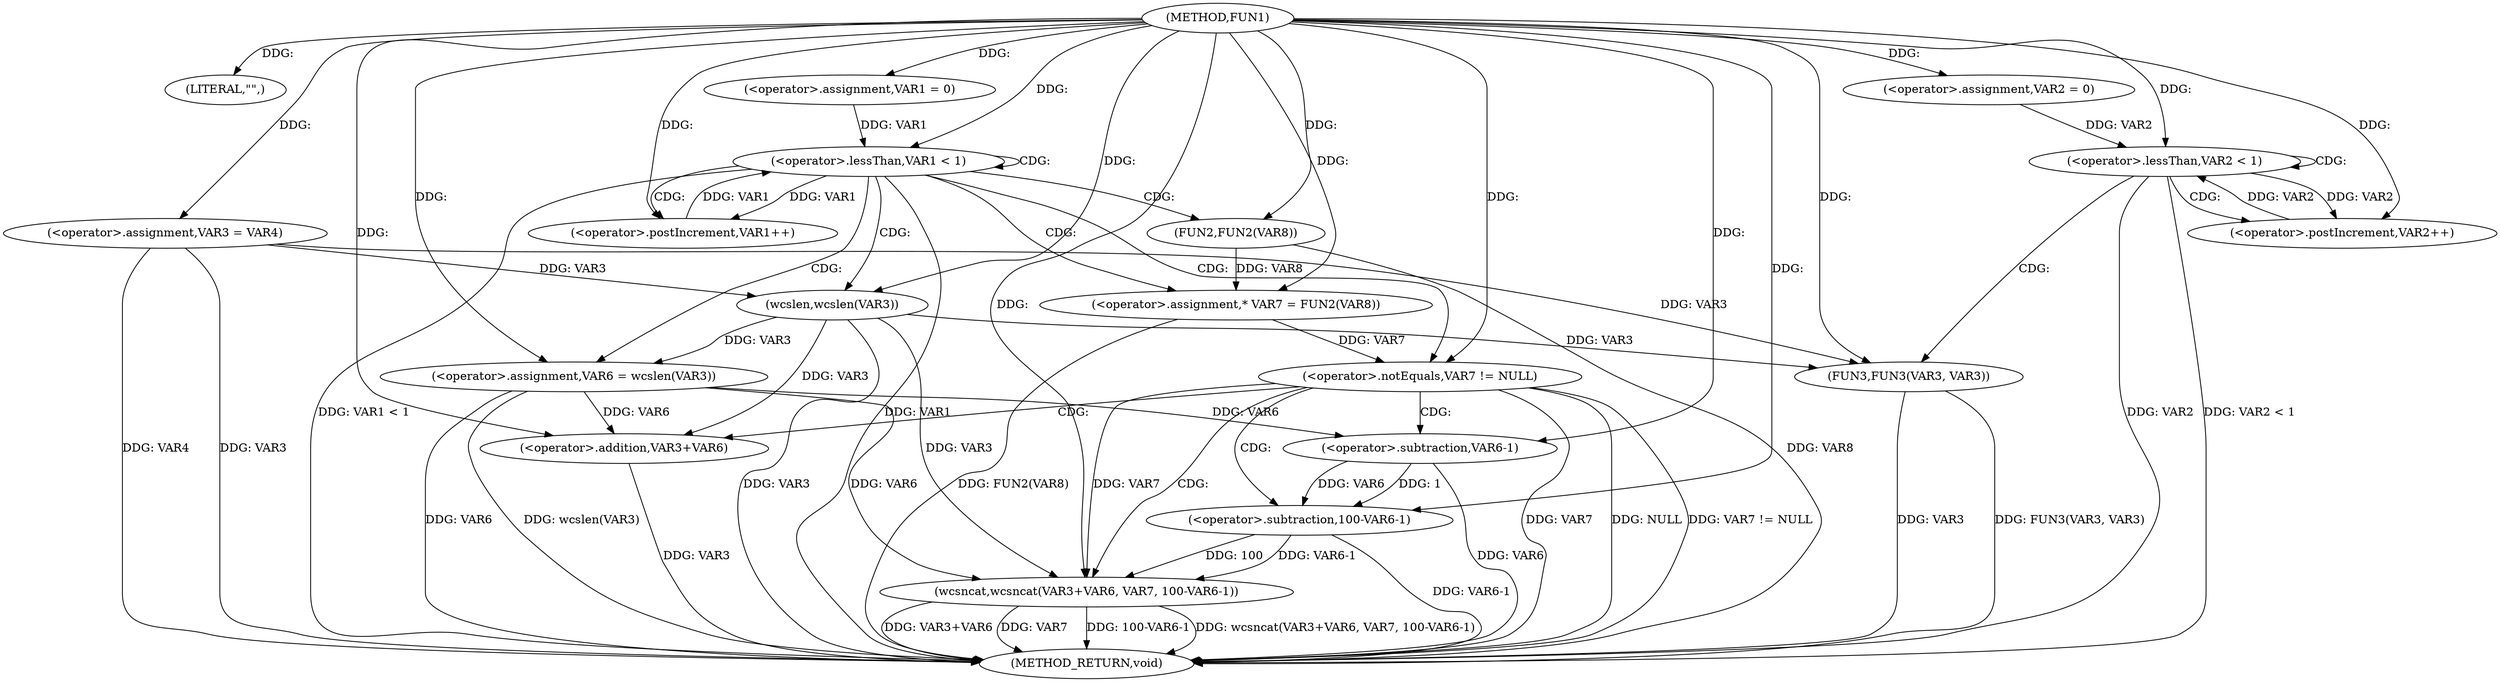 digraph FUN1 {  
"1000100" [label = "(METHOD,FUN1)" ]
"1000158" [label = "(METHOD_RETURN,void)" ]
"1000105" [label = "(LITERAL,\"\",)" ]
"1000106" [label = "(<operator>.assignment,VAR3 = VAR4)" ]
"1000110" [label = "(<operator>.assignment,VAR1 = 0)" ]
"1000113" [label = "(<operator>.lessThan,VAR1 < 1)" ]
"1000116" [label = "(<operator>.postIncrement,VAR1++)" ]
"1000121" [label = "(<operator>.assignment,VAR6 = wcslen(VAR3))" ]
"1000123" [label = "(wcslen,wcslen(VAR3))" ]
"1000126" [label = "(<operator>.assignment,* VAR7 = FUN2(VAR8))" ]
"1000128" [label = "(FUN2,FUN2(VAR8))" ]
"1000131" [label = "(<operator>.notEquals,VAR7 != NULL)" ]
"1000135" [label = "(wcsncat,wcsncat(VAR3+VAR6, VAR7, 100-VAR6-1))" ]
"1000136" [label = "(<operator>.addition,VAR3+VAR6)" ]
"1000140" [label = "(<operator>.subtraction,100-VAR6-1)" ]
"1000142" [label = "(<operator>.subtraction,VAR6-1)" ]
"1000146" [label = "(<operator>.assignment,VAR2 = 0)" ]
"1000149" [label = "(<operator>.lessThan,VAR2 < 1)" ]
"1000152" [label = "(<operator>.postIncrement,VAR2++)" ]
"1000155" [label = "(FUN3,FUN3(VAR3, VAR3))" ]
  "1000140" -> "1000158"  [ label = "DDG: VAR6-1"] 
  "1000106" -> "1000158"  [ label = "DDG: VAR4"] 
  "1000106" -> "1000158"  [ label = "DDG: VAR3"] 
  "1000155" -> "1000158"  [ label = "DDG: VAR3"] 
  "1000113" -> "1000158"  [ label = "DDG: VAR1"] 
  "1000149" -> "1000158"  [ label = "DDG: VAR2 < 1"] 
  "1000131" -> "1000158"  [ label = "DDG: NULL"] 
  "1000149" -> "1000158"  [ label = "DDG: VAR2"] 
  "1000121" -> "1000158"  [ label = "DDG: wcslen(VAR3)"] 
  "1000131" -> "1000158"  [ label = "DDG: VAR7"] 
  "1000135" -> "1000158"  [ label = "DDG: VAR7"] 
  "1000135" -> "1000158"  [ label = "DDG: 100-VAR6-1"] 
  "1000128" -> "1000158"  [ label = "DDG: VAR8"] 
  "1000155" -> "1000158"  [ label = "DDG: FUN3(VAR3, VAR3)"] 
  "1000135" -> "1000158"  [ label = "DDG: wcsncat(VAR3+VAR6, VAR7, 100-VAR6-1)"] 
  "1000113" -> "1000158"  [ label = "DDG: VAR1 < 1"] 
  "1000142" -> "1000158"  [ label = "DDG: VAR6"] 
  "1000135" -> "1000158"  [ label = "DDG: VAR3+VAR6"] 
  "1000121" -> "1000158"  [ label = "DDG: VAR6"] 
  "1000126" -> "1000158"  [ label = "DDG: FUN2(VAR8)"] 
  "1000136" -> "1000158"  [ label = "DDG: VAR3"] 
  "1000131" -> "1000158"  [ label = "DDG: VAR7 != NULL"] 
  "1000123" -> "1000158"  [ label = "DDG: VAR3"] 
  "1000100" -> "1000105"  [ label = "DDG: "] 
  "1000100" -> "1000106"  [ label = "DDG: "] 
  "1000100" -> "1000110"  [ label = "DDG: "] 
  "1000116" -> "1000113"  [ label = "DDG: VAR1"] 
  "1000110" -> "1000113"  [ label = "DDG: VAR1"] 
  "1000100" -> "1000113"  [ label = "DDG: "] 
  "1000113" -> "1000116"  [ label = "DDG: VAR1"] 
  "1000100" -> "1000116"  [ label = "DDG: "] 
  "1000123" -> "1000121"  [ label = "DDG: VAR3"] 
  "1000100" -> "1000121"  [ label = "DDG: "] 
  "1000106" -> "1000123"  [ label = "DDG: VAR3"] 
  "1000100" -> "1000123"  [ label = "DDG: "] 
  "1000128" -> "1000126"  [ label = "DDG: VAR8"] 
  "1000100" -> "1000126"  [ label = "DDG: "] 
  "1000100" -> "1000128"  [ label = "DDG: "] 
  "1000126" -> "1000131"  [ label = "DDG: VAR7"] 
  "1000100" -> "1000131"  [ label = "DDG: "] 
  "1000123" -> "1000135"  [ label = "DDG: VAR3"] 
  "1000100" -> "1000135"  [ label = "DDG: "] 
  "1000121" -> "1000135"  [ label = "DDG: VAR6"] 
  "1000123" -> "1000136"  [ label = "DDG: VAR3"] 
  "1000100" -> "1000136"  [ label = "DDG: "] 
  "1000121" -> "1000136"  [ label = "DDG: VAR6"] 
  "1000131" -> "1000135"  [ label = "DDG: VAR7"] 
  "1000140" -> "1000135"  [ label = "DDG: 100"] 
  "1000140" -> "1000135"  [ label = "DDG: VAR6-1"] 
  "1000100" -> "1000140"  [ label = "DDG: "] 
  "1000142" -> "1000140"  [ label = "DDG: VAR6"] 
  "1000142" -> "1000140"  [ label = "DDG: 1"] 
  "1000100" -> "1000142"  [ label = "DDG: "] 
  "1000121" -> "1000142"  [ label = "DDG: VAR6"] 
  "1000100" -> "1000146"  [ label = "DDG: "] 
  "1000152" -> "1000149"  [ label = "DDG: VAR2"] 
  "1000146" -> "1000149"  [ label = "DDG: VAR2"] 
  "1000100" -> "1000149"  [ label = "DDG: "] 
  "1000149" -> "1000152"  [ label = "DDG: VAR2"] 
  "1000100" -> "1000152"  [ label = "DDG: "] 
  "1000106" -> "1000155"  [ label = "DDG: VAR3"] 
  "1000123" -> "1000155"  [ label = "DDG: VAR3"] 
  "1000100" -> "1000155"  [ label = "DDG: "] 
  "1000113" -> "1000121"  [ label = "CDG: "] 
  "1000113" -> "1000116"  [ label = "CDG: "] 
  "1000113" -> "1000131"  [ label = "CDG: "] 
  "1000113" -> "1000113"  [ label = "CDG: "] 
  "1000113" -> "1000126"  [ label = "CDG: "] 
  "1000113" -> "1000128"  [ label = "CDG: "] 
  "1000113" -> "1000123"  [ label = "CDG: "] 
  "1000131" -> "1000142"  [ label = "CDG: "] 
  "1000131" -> "1000135"  [ label = "CDG: "] 
  "1000131" -> "1000136"  [ label = "CDG: "] 
  "1000131" -> "1000140"  [ label = "CDG: "] 
  "1000149" -> "1000155"  [ label = "CDG: "] 
  "1000149" -> "1000152"  [ label = "CDG: "] 
  "1000149" -> "1000149"  [ label = "CDG: "] 
}
